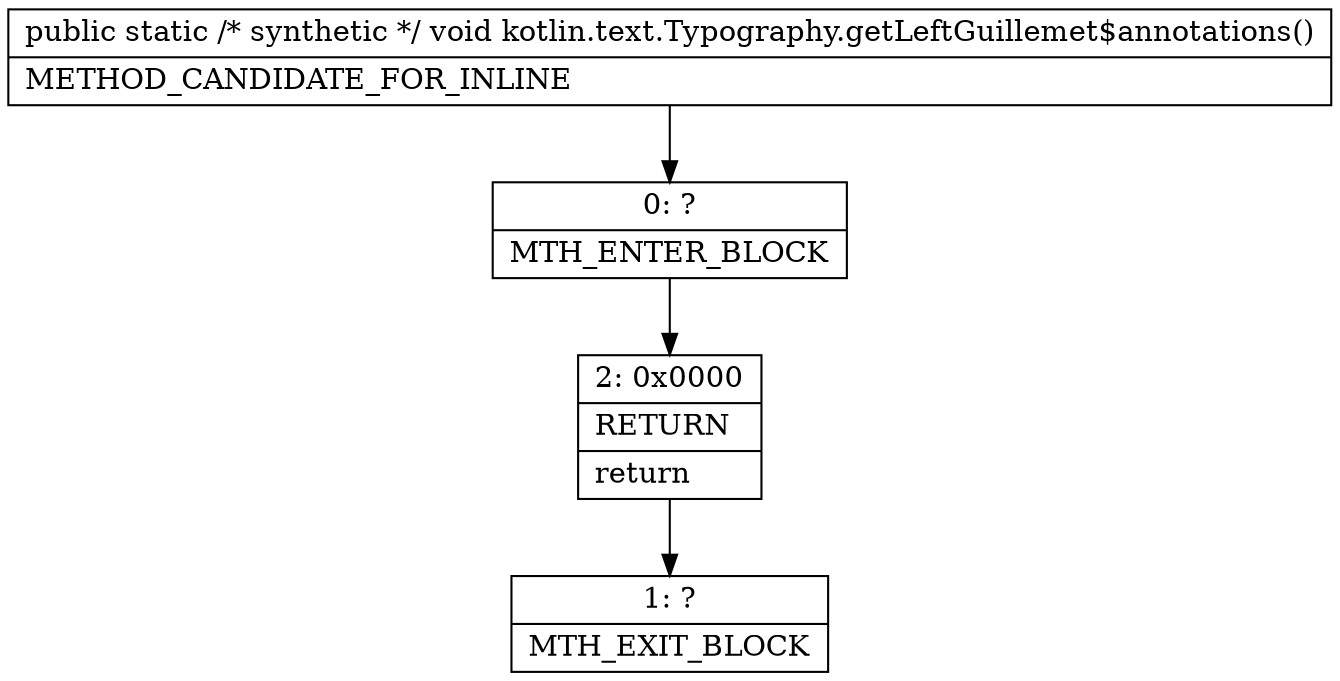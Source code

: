 digraph "CFG forkotlin.text.Typography.getLeftGuillemet$annotations()V" {
Node_0 [shape=record,label="{0\:\ ?|MTH_ENTER_BLOCK\l}"];
Node_2 [shape=record,label="{2\:\ 0x0000|RETURN\l|return\l}"];
Node_1 [shape=record,label="{1\:\ ?|MTH_EXIT_BLOCK\l}"];
MethodNode[shape=record,label="{public static \/* synthetic *\/ void kotlin.text.Typography.getLeftGuillemet$annotations()  | METHOD_CANDIDATE_FOR_INLINE\l}"];
MethodNode -> Node_0;Node_0 -> Node_2;
Node_2 -> Node_1;
}

